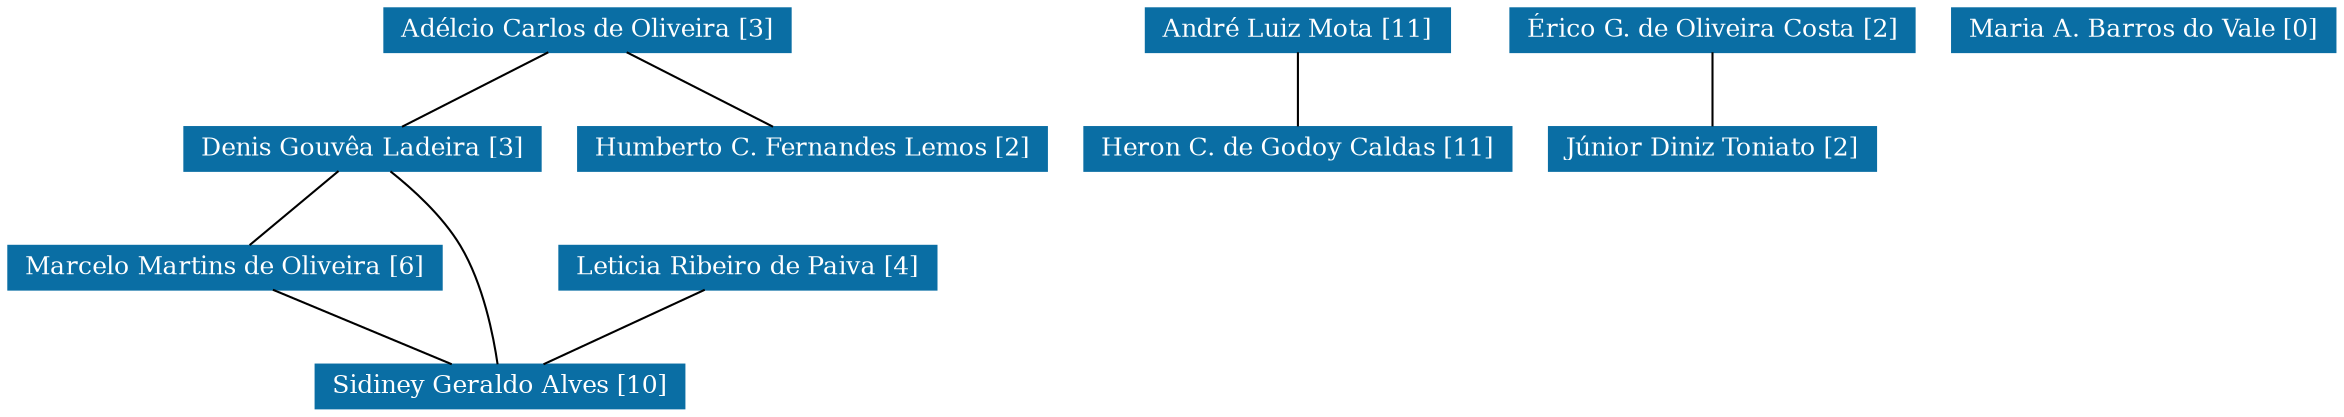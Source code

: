 strict graph grafo1 {
	graph [bb="0,0,927.5,192",
		id=grafo1,
		overlap=False
	];
	node [fontsize=12,
		label="\N",
		shape=rectangle,
		style=filled
	];
	0	 [URL="membro-0487113229071944.html",
		color="#0A6EA4",
		fontcolor="#FFFFFF",
		height=0.29167,
		label="Adélcio Carlos de Oliveira [3]",
		pos="228.5,181.5",
		width=2.1944];
	2	 [URL="membro-6110042881038336.html",
		color="#0A6EA4",
		fontcolor="#FFFFFF",
		height=0.29167,
		label="Denis Gouvêa Ladeira [3]",
		pos="138.5,124.5",
		width=1.9444];
	0 -- 2	 [pos="211.57,170.78 195.48,160.59 171.42,145.35 155.35,135.17"];
	5	 [URL="membro-8374281747074655.html",
		color="#0A6EA4",
		fontcolor="#FFFFFF",
		height=0.29167,
		label="Humberto C. Fernandes Lemos [2]",
		pos="318.5,124.5",
		width=2.5556];
	0 -- 5	 [pos="245.43,170.78 261.52,160.59 285.58,145.35 301.65,135.17"];
	8	 [URL="membro-2091568617999217.html",
		color="#0A6EA4",
		fontcolor="#FFFFFF",
		height=0.29167,
		label="Marcelo Martins de Oliveira [6]",
		pos="83.5,67.5",
		width=2.3194];
	2 -- 8	 [pos="128.15,113.78 118.32,103.59 103.62,88.348 93.799,78.173"];
	10	 [URL="membro-4536440727635518.html",
		color="#0A6EA4",
		fontcolor="#FFFFFF",
		height=0.29167,
		label="Sidiney Geraldo Alves [10]",
		pos="194.5,10.5",
		width=2.0278];
	2 -- 10	 [pos="148.98,113.91 157.26,105.01 168.54,91.591 175.5,78 185.15,59.145 190.46,34.738 192.87,21.036"];
	8 -- 10	 [pos="104.12,56.912 124.06,46.674 154.09,31.25 173.99,21.031"];
	1	 [URL="membro-8453016139576761.html",
		color="#0A6EA4",
		fontcolor="#FFFFFF",
		height=0.29167,
		label="André Luiz Mota [11]",
		pos="512.5,181.5",
		width=1.6944];
	4	 [URL="membro-1373657423991547.html",
		color="#0A6EA4",
		fontcolor="#FFFFFF",
		height=0.29167,
		label="Heron C. de Godoy Caldas [11]",
		pos="512.5,124.5",
		width=2.3333];
	1 -- 4	 [pos="512.5,170.78 512.5,160.59 512.5,145.35 512.5,135.17"];
	3	 [URL="membro-4937965723746020.html",
		color="#0A6EA4",
		fontcolor="#FFFFFF",
		height=0.29167,
		label="Érico G. de Oliveira Costa [2]",
		pos="679.5,181.5",
		width=2.2222];
	6	 [URL="membro-5354129714719077.html",
		color="#0A6EA4",
		fontcolor="#FFFFFF",
		height=0.29167,
		label="Júnior Diniz Toniato [2]",
		pos="679.5,124.5",
		width=1.8056];
	3 -- 6	 [pos="679.5,170.78 679.5,160.59 679.5,145.35 679.5,135.17"];
	7	 [URL="membro-9428416479663144.html",
		color="#0A6EA4",
		fontcolor="#FFFFFF",
		height=0.29167,
		label="Leticia Ribeiro de Paiva [4]",
		pos="296.5,67.5",
		width=2.0417];
	7 -- 10	 [pos="277.31,56.779 259.08,46.588 231.81,31.348 213.6,21.173"];
	9	 [URL="membro-1514453602141346.html",
		color="#0A6EA4",
		fontcolor="#FFFFFF",
		height=0.29167,
		label="Maria A. Barros do Vale [0]",
		pos="852.5,181.5",
		width=2.0833];
}
